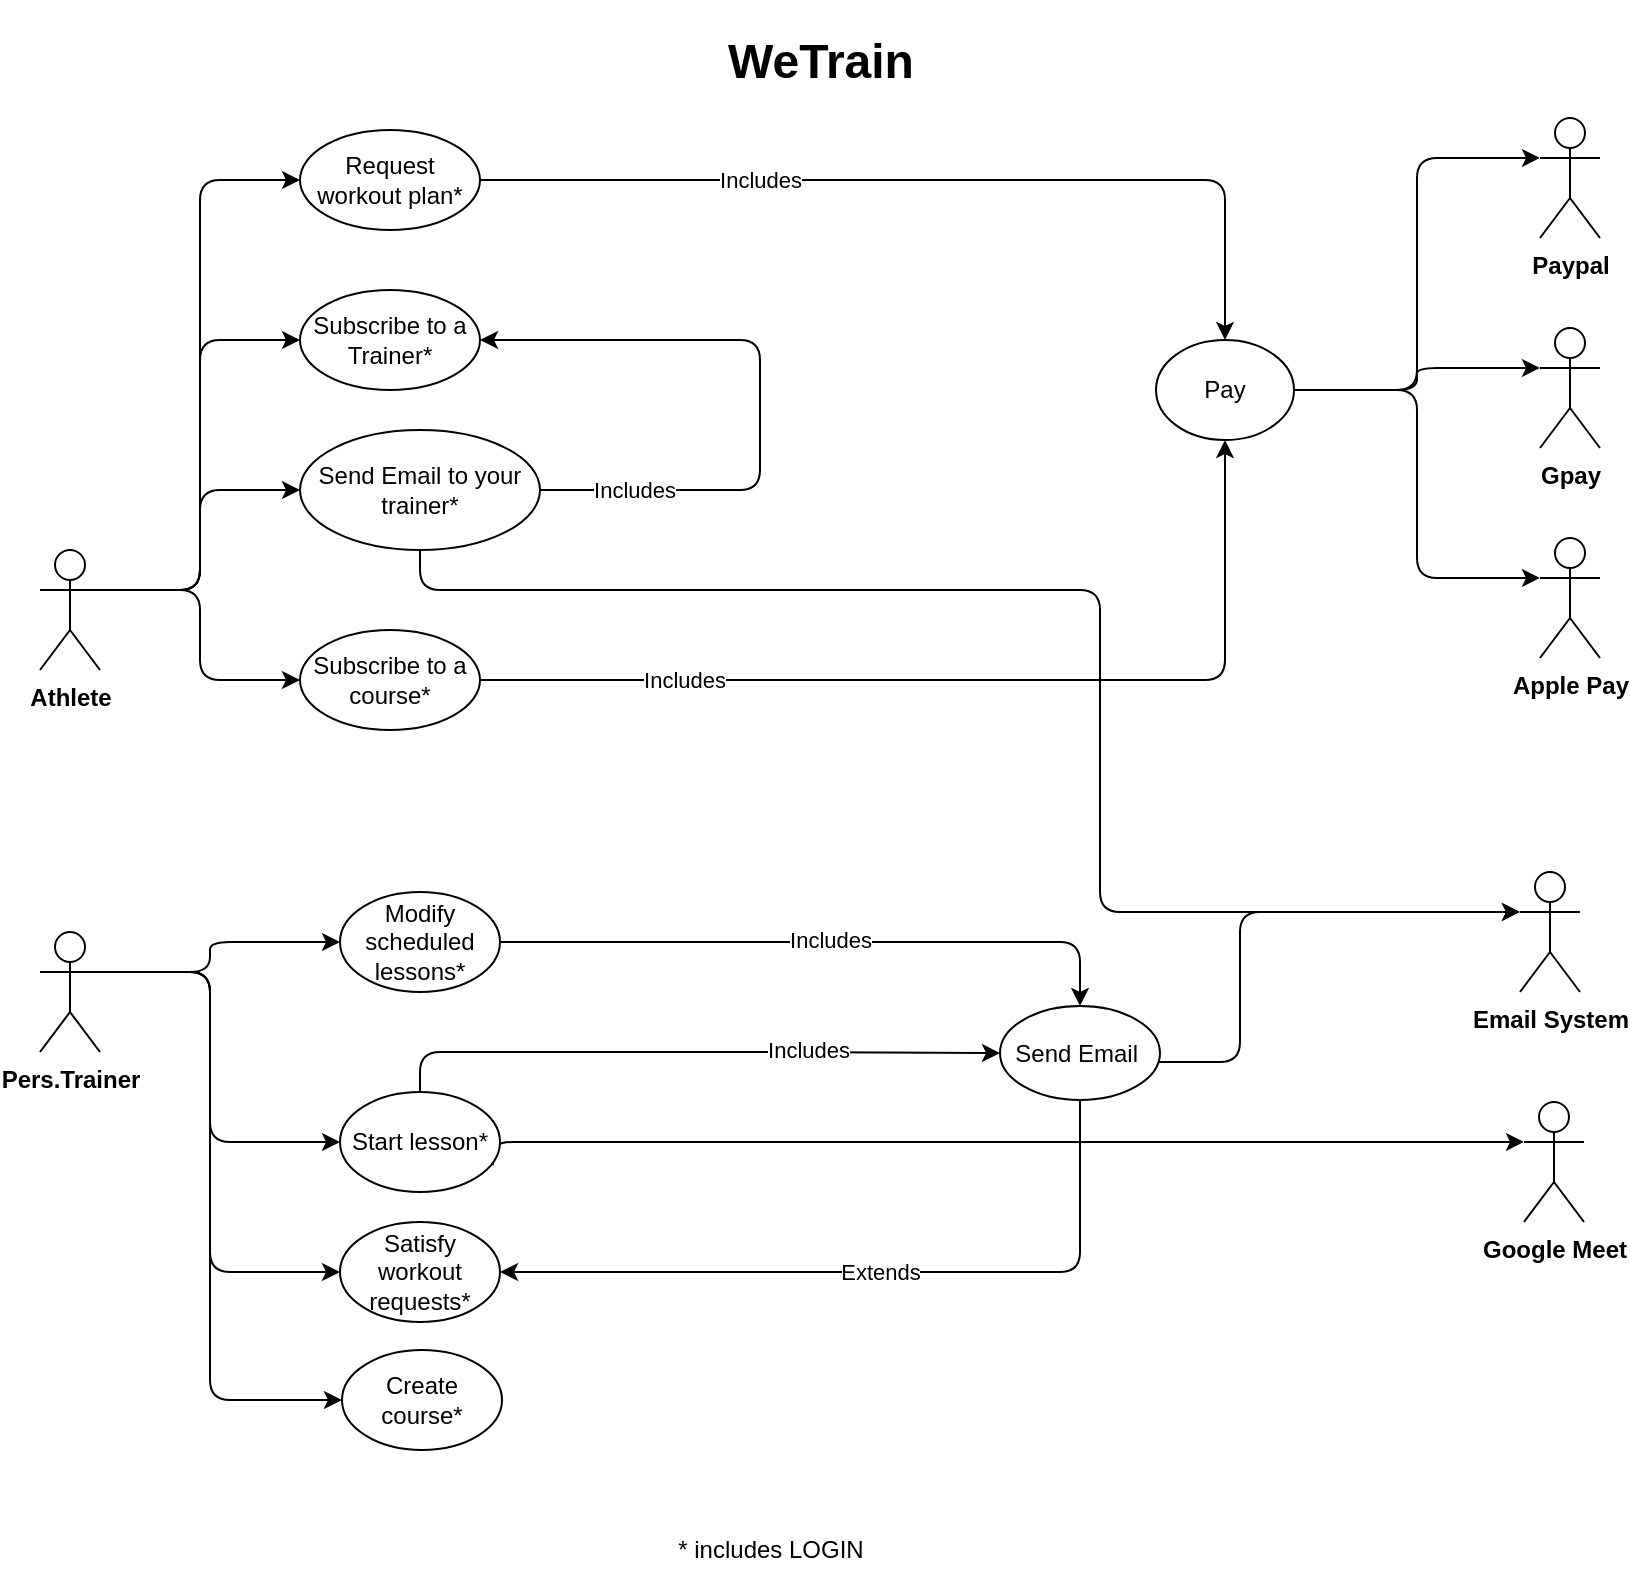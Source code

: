 <mxfile version="16.5.1" type="device"><diagram id="heDjnJoUL0jpEOGiXyep" name="Pagina-1"><mxGraphModel dx="1038" dy="641" grid="1" gridSize="10" guides="1" tooltips="1" connect="1" arrows="1" fold="1" page="1" pageScale="1" pageWidth="827" pageHeight="1169" math="0" shadow="0"><root><mxCell id="0"/><mxCell id="1" parent="0"/><mxCell id="hWXOvRztMWeQ3eAVVvtu-1" style="edgeStyle=orthogonalEdgeStyle;rounded=1;orthogonalLoop=1;jettySize=auto;html=1;exitX=1;exitY=0.333;exitDx=0;exitDy=0;exitPerimeter=0;entryX=0;entryY=0.5;entryDx=0;entryDy=0;" edge="1" parent="1" source="hWXOvRztMWeQ3eAVVvtu-6" target="hWXOvRztMWeQ3eAVVvtu-42"><mxGeometry relative="1" as="geometry"/></mxCell><mxCell id="hWXOvRztMWeQ3eAVVvtu-4" style="edgeStyle=orthogonalEdgeStyle;rounded=1;orthogonalLoop=1;jettySize=auto;html=1;exitX=1;exitY=0.333;exitDx=0;exitDy=0;exitPerimeter=0;entryX=0;entryY=0.5;entryDx=0;entryDy=0;" edge="1" parent="1" source="hWXOvRztMWeQ3eAVVvtu-6" target="hWXOvRztMWeQ3eAVVvtu-33"><mxGeometry relative="1" as="geometry"/></mxCell><mxCell id="hWXOvRztMWeQ3eAVVvtu-5" style="edgeStyle=orthogonalEdgeStyle;rounded=1;orthogonalLoop=1;jettySize=auto;html=1;exitX=1;exitY=0.333;exitDx=0;exitDy=0;exitPerimeter=0;entryX=0;entryY=0.5;entryDx=0;entryDy=0;" edge="1" parent="1" source="hWXOvRztMWeQ3eAVVvtu-6" target="hWXOvRztMWeQ3eAVVvtu-62"><mxGeometry relative="1" as="geometry"/></mxCell><mxCell id="hWXOvRztMWeQ3eAVVvtu-78" style="edgeStyle=orthogonalEdgeStyle;rounded=1;orthogonalLoop=1;jettySize=auto;html=1;exitX=1;exitY=0.333;exitDx=0;exitDy=0;exitPerimeter=0;entryX=0;entryY=0.5;entryDx=0;entryDy=0;" edge="1" parent="1" source="hWXOvRztMWeQ3eAVVvtu-6" target="hWXOvRztMWeQ3eAVVvtu-77"><mxGeometry relative="1" as="geometry"/></mxCell><mxCell id="hWXOvRztMWeQ3eAVVvtu-6" value="&lt;b&gt;Athlete&lt;/b&gt;" style="shape=umlActor;verticalLabelPosition=bottom;verticalAlign=top;html=1;outlineConnect=0;rounded=1;" vertex="1" parent="1"><mxGeometry x="30" y="290" width="30" height="60" as="geometry"/></mxCell><mxCell id="hWXOvRztMWeQ3eAVVvtu-7" style="edgeStyle=orthogonalEdgeStyle;rounded=1;orthogonalLoop=1;jettySize=auto;html=1;exitX=1;exitY=0.333;exitDx=0;exitDy=0;exitPerimeter=0;entryX=0;entryY=0.5;entryDx=0;entryDy=0;entryPerimeter=0;" edge="1" parent="1" source="hWXOvRztMWeQ3eAVVvtu-14" target="hWXOvRztMWeQ3eAVVvtu-24"><mxGeometry relative="1" as="geometry"><mxPoint x="55" y="501" as="sourcePoint"/><mxPoint x="175" y="486" as="targetPoint"/><Array as="points"><mxPoint x="115" y="501"/><mxPoint x="115" y="486"/></Array></mxGeometry></mxCell><mxCell id="hWXOvRztMWeQ3eAVVvtu-8" style="edgeStyle=orthogonalEdgeStyle;rounded=1;orthogonalLoop=1;jettySize=auto;html=1;exitX=1;exitY=0.333;exitDx=0;exitDy=0;exitPerimeter=0;entryX=0;entryY=0.5;entryDx=0;entryDy=0;" edge="1" parent="1" source="hWXOvRztMWeQ3eAVVvtu-14" target="hWXOvRztMWeQ3eAVVvtu-27"><mxGeometry relative="1" as="geometry"><mxPoint x="55" y="501" as="sourcePoint"/><mxPoint x="180" y="586" as="targetPoint"/><Array as="points"><mxPoint x="115" y="501"/><mxPoint x="115" y="586"/></Array></mxGeometry></mxCell><mxCell id="hWXOvRztMWeQ3eAVVvtu-9" style="edgeStyle=orthogonalEdgeStyle;rounded=1;orthogonalLoop=1;jettySize=auto;html=1;entryX=0;entryY=0.5;entryDx=0;entryDy=0;exitX=1;exitY=0.333;exitDx=0;exitDy=0;exitPerimeter=0;" edge="1" parent="1" source="hWXOvRztMWeQ3eAVVvtu-14" target="hWXOvRztMWeQ3eAVVvtu-43"><mxGeometry relative="1" as="geometry"><mxPoint x="45" y="501" as="sourcePoint"/><mxPoint x="180" y="746" as="targetPoint"/><Array as="points"><mxPoint x="115" y="501"/><mxPoint x="115" y="651"/></Array></mxGeometry></mxCell><mxCell id="hWXOvRztMWeQ3eAVVvtu-10" style="edgeStyle=orthogonalEdgeStyle;rounded=1;orthogonalLoop=1;jettySize=auto;html=1;exitX=1;exitY=0.333;exitDx=0;exitDy=0;exitPerimeter=0;entryX=0;entryY=0.5;entryDx=0;entryDy=0;" edge="1" parent="1" source="hWXOvRztMWeQ3eAVVvtu-14" target="hWXOvRztMWeQ3eAVVvtu-57"><mxGeometry relative="1" as="geometry"><mxPoint x="44" y="501" as="sourcePoint"/><mxPoint x="179" y="786" as="targetPoint"/><Array as="points"><mxPoint x="115" y="501"/><mxPoint x="115" y="715"/></Array></mxGeometry></mxCell><mxCell id="hWXOvRztMWeQ3eAVVvtu-14" value="&lt;b&gt;Pers.Trainer&lt;/b&gt;" style="shape=umlActor;verticalLabelPosition=bottom;verticalAlign=top;html=1;outlineConnect=0;rounded=1;" vertex="1" parent="1"><mxGeometry x="30" y="481" width="30" height="60" as="geometry"/></mxCell><mxCell id="hWXOvRztMWeQ3eAVVvtu-15" value="&lt;b&gt;Paypal&lt;/b&gt;" style="shape=umlActor;verticalLabelPosition=bottom;verticalAlign=top;html=1;outlineConnect=0;rounded=1;" vertex="1" parent="1"><mxGeometry x="780" y="74" width="30" height="60" as="geometry"/></mxCell><mxCell id="hWXOvRztMWeQ3eAVVvtu-16" value="&lt;b&gt;Gpay&lt;/b&gt;" style="shape=umlActor;verticalLabelPosition=bottom;verticalAlign=top;html=1;outlineConnect=0;rounded=1;" vertex="1" parent="1"><mxGeometry x="780" y="179" width="30" height="60" as="geometry"/></mxCell><mxCell id="hWXOvRztMWeQ3eAVVvtu-17" value="&lt;h1&gt;WeTrain&lt;/h1&gt;" style="text;html=1;align=center;verticalAlign=middle;resizable=0;points=[];autosize=1;strokeColor=none;fillColor=none;rounded=1;" vertex="1" parent="1"><mxGeometry x="365" y="21" width="110" height="50" as="geometry"/></mxCell><mxCell id="hWXOvRztMWeQ3eAVVvtu-21" style="edgeStyle=orthogonalEdgeStyle;rounded=1;orthogonalLoop=1;jettySize=auto;html=1;exitX=0.955;exitY=0.732;exitDx=0;exitDy=0;entryX=0;entryY=0.333;entryDx=0;entryDy=0;entryPerimeter=0;exitPerimeter=0;" edge="1" parent="1" source="hWXOvRztMWeQ3eAVVvtu-27" target="hWXOvRztMWeQ3eAVVvtu-49"><mxGeometry relative="1" as="geometry"><Array as="points"><mxPoint x="256" y="586"/></Array></mxGeometry></mxCell><mxCell id="hWXOvRztMWeQ3eAVVvtu-22" style="edgeStyle=orthogonalEdgeStyle;rounded=1;orthogonalLoop=1;jettySize=auto;html=1;exitX=1;exitY=0.5;exitDx=0;exitDy=0;entryX=0.5;entryY=0;entryDx=0;entryDy=0;" edge="1" parent="1" source="hWXOvRztMWeQ3eAVVvtu-24" target="hWXOvRztMWeQ3eAVVvtu-29"><mxGeometry relative="1" as="geometry"/></mxCell><mxCell id="hWXOvRztMWeQ3eAVVvtu-23" value="Includes" style="edgeLabel;html=1;align=center;verticalAlign=middle;resizable=0;points=[];rounded=1;" vertex="1" connectable="0" parent="hWXOvRztMWeQ3eAVVvtu-22"><mxGeometry x="0.023" y="-1" relative="1" as="geometry"><mxPoint y="-2" as="offset"/></mxGeometry></mxCell><mxCell id="hWXOvRztMWeQ3eAVVvtu-24" value="Modify scheduled lessons*" style="ellipse;whiteSpace=wrap;html=1;rounded=1;" vertex="1" parent="1"><mxGeometry x="180" y="461" width="80" height="50" as="geometry"/></mxCell><mxCell id="hWXOvRztMWeQ3eAVVvtu-25" style="edgeStyle=orthogonalEdgeStyle;rounded=1;orthogonalLoop=1;jettySize=auto;html=1;exitX=0.5;exitY=0;exitDx=0;exitDy=0;entryX=0;entryY=0.5;entryDx=0;entryDy=0;" edge="1" parent="1" source="hWXOvRztMWeQ3eAVVvtu-27" target="hWXOvRztMWeQ3eAVVvtu-29"><mxGeometry relative="1" as="geometry"/></mxCell><mxCell id="hWXOvRztMWeQ3eAVVvtu-26" value="Includes" style="edgeLabel;html=1;align=center;verticalAlign=middle;resizable=0;points=[];rounded=1;" vertex="1" connectable="0" parent="hWXOvRztMWeQ3eAVVvtu-25"><mxGeometry x="0.294" y="3" relative="1" as="geometry"><mxPoint x="13" y="1" as="offset"/></mxGeometry></mxCell><mxCell id="hWXOvRztMWeQ3eAVVvtu-27" value="Start lesson*" style="ellipse;whiteSpace=wrap;html=1;rounded=1;" vertex="1" parent="1"><mxGeometry x="180" y="561" width="80" height="50" as="geometry"/></mxCell><mxCell id="hWXOvRztMWeQ3eAVVvtu-28" style="edgeStyle=orthogonalEdgeStyle;rounded=1;orthogonalLoop=1;jettySize=auto;html=1;entryX=0;entryY=0.333;entryDx=0;entryDy=0;entryPerimeter=0;" edge="1" parent="1" source="hWXOvRztMWeQ3eAVVvtu-29" target="hWXOvRztMWeQ3eAVVvtu-59"><mxGeometry relative="1" as="geometry"><Array as="points"><mxPoint x="630" y="546"/><mxPoint x="630" y="471"/></Array></mxGeometry></mxCell><mxCell id="hWXOvRztMWeQ3eAVVvtu-29" value="Send Email&amp;nbsp;" style="ellipse;whiteSpace=wrap;html=1;rounded=1;" vertex="1" parent="1"><mxGeometry x="510" y="518" width="80" height="47" as="geometry"/></mxCell><mxCell id="hWXOvRztMWeQ3eAVVvtu-30" style="edgeStyle=orthogonalEdgeStyle;rounded=1;orthogonalLoop=1;jettySize=auto;html=1;entryX=1;entryY=0.5;entryDx=0;entryDy=0;exitX=1;exitY=0.5;exitDx=0;exitDy=0;" edge="1" parent="1" source="hWXOvRztMWeQ3eAVVvtu-33" target="hWXOvRztMWeQ3eAVVvtu-77"><mxGeometry relative="1" as="geometry"><mxPoint x="480" y="180" as="targetPoint"/><Array as="points"><mxPoint x="390" y="260"/><mxPoint x="390" y="185"/></Array></mxGeometry></mxCell><mxCell id="hWXOvRztMWeQ3eAVVvtu-31" value="Includes" style="edgeLabel;html=1;align=center;verticalAlign=middle;resizable=0;points=[];rounded=1;" vertex="1" connectable="0" parent="hWXOvRztMWeQ3eAVVvtu-30"><mxGeometry x="-0.612" y="1" relative="1" as="geometry"><mxPoint x="-16" y="1" as="offset"/></mxGeometry></mxCell><mxCell id="hWXOvRztMWeQ3eAVVvtu-32" style="edgeStyle=orthogonalEdgeStyle;rounded=1;orthogonalLoop=1;jettySize=auto;html=1;exitX=0.5;exitY=1;exitDx=0;exitDy=0;entryX=0;entryY=0.333;entryDx=0;entryDy=0;entryPerimeter=0;" edge="1" parent="1" source="hWXOvRztMWeQ3eAVVvtu-33" target="hWXOvRztMWeQ3eAVVvtu-59"><mxGeometry relative="1" as="geometry"><Array as="points"><mxPoint x="220" y="310"/><mxPoint x="560" y="310"/><mxPoint x="560" y="471"/></Array></mxGeometry></mxCell><mxCell id="hWXOvRztMWeQ3eAVVvtu-33" value="Send Email to your trainer*" style="ellipse;whiteSpace=wrap;html=1;rounded=1;" vertex="1" parent="1"><mxGeometry x="160" y="230" width="120" height="60" as="geometry"/></mxCell><mxCell id="hWXOvRztMWeQ3eAVVvtu-40" style="edgeStyle=orthogonalEdgeStyle;rounded=1;orthogonalLoop=1;jettySize=auto;html=1;exitX=1;exitY=0.5;exitDx=0;exitDy=0;entryX=0.5;entryY=0;entryDx=0;entryDy=0;" edge="1" parent="1" source="hWXOvRztMWeQ3eAVVvtu-42" target="hWXOvRztMWeQ3eAVVvtu-47"><mxGeometry relative="1" as="geometry"><Array as="points"><mxPoint x="623" y="105"/></Array><mxPoint x="480" y="130" as="targetPoint"/></mxGeometry></mxCell><mxCell id="hWXOvRztMWeQ3eAVVvtu-41" value="Includes" style="edgeLabel;html=1;align=center;verticalAlign=middle;resizable=0;points=[];rounded=1;" vertex="1" connectable="0" parent="hWXOvRztMWeQ3eAVVvtu-40"><mxGeometry x="-0.756" relative="1" as="geometry"><mxPoint x="85" as="offset"/></mxGeometry></mxCell><mxCell id="hWXOvRztMWeQ3eAVVvtu-42" value="Request workout plan*" style="ellipse;whiteSpace=wrap;html=1;rounded=1;" vertex="1" parent="1"><mxGeometry x="160" y="80" width="90" height="50" as="geometry"/></mxCell><mxCell id="hWXOvRztMWeQ3eAVVvtu-43" value="Satisfy workout requests*" style="ellipse;whiteSpace=wrap;html=1;rounded=1;" vertex="1" parent="1"><mxGeometry x="180" y="626" width="80" height="50" as="geometry"/></mxCell><mxCell id="hWXOvRztMWeQ3eAVVvtu-44" style="edgeStyle=orthogonalEdgeStyle;rounded=1;orthogonalLoop=1;jettySize=auto;html=1;exitX=1;exitY=0.5;exitDx=0;exitDy=0;entryX=0;entryY=0.333;entryDx=0;entryDy=0;entryPerimeter=0;" edge="1" parent="1" source="hWXOvRztMWeQ3eAVVvtu-47" target="hWXOvRztMWeQ3eAVVvtu-15"><mxGeometry relative="1" as="geometry"/></mxCell><mxCell id="hWXOvRztMWeQ3eAVVvtu-45" style="edgeStyle=orthogonalEdgeStyle;rounded=1;orthogonalLoop=1;jettySize=auto;html=1;exitX=1;exitY=0.5;exitDx=0;exitDy=0;entryX=0;entryY=0.333;entryDx=0;entryDy=0;entryPerimeter=0;" edge="1" parent="1" source="hWXOvRztMWeQ3eAVVvtu-47" target="hWXOvRztMWeQ3eAVVvtu-16"><mxGeometry relative="1" as="geometry"/></mxCell><mxCell id="hWXOvRztMWeQ3eAVVvtu-46" style="edgeStyle=orthogonalEdgeStyle;rounded=1;orthogonalLoop=1;jettySize=auto;html=1;exitX=1;exitY=0.5;exitDx=0;exitDy=0;entryX=0;entryY=0.333;entryDx=0;entryDy=0;entryPerimeter=0;" edge="1" parent="1" source="hWXOvRztMWeQ3eAVVvtu-47" target="hWXOvRztMWeQ3eAVVvtu-48"><mxGeometry relative="1" as="geometry"/></mxCell><mxCell id="hWXOvRztMWeQ3eAVVvtu-47" value="Pay" style="ellipse;whiteSpace=wrap;html=1;rounded=1;" vertex="1" parent="1"><mxGeometry x="588" y="185" width="69" height="50" as="geometry"/></mxCell><mxCell id="hWXOvRztMWeQ3eAVVvtu-48" value="&lt;b&gt;Apple Pay&lt;/b&gt;" style="shape=umlActor;verticalLabelPosition=bottom;verticalAlign=top;html=1;outlineConnect=0;rounded=1;" vertex="1" parent="1"><mxGeometry x="780" y="284" width="30" height="60" as="geometry"/></mxCell><mxCell id="hWXOvRztMWeQ3eAVVvtu-49" value="&lt;b&gt;Google Meet&lt;br&gt;&lt;/b&gt;" style="shape=umlActor;verticalLabelPosition=bottom;verticalAlign=top;html=1;outlineConnect=0;rounded=1;" vertex="1" parent="1"><mxGeometry x="772" y="566" width="30" height="60" as="geometry"/></mxCell><mxCell id="hWXOvRztMWeQ3eAVVvtu-57" value="Create course*" style="ellipse;whiteSpace=wrap;html=1;rounded=1;" vertex="1" parent="1"><mxGeometry x="181" y="690" width="80" height="50" as="geometry"/></mxCell><mxCell id="hWXOvRztMWeQ3eAVVvtu-58" value="* includes LOGIN" style="text;html=1;align=center;verticalAlign=middle;resizable=0;points=[];autosize=1;strokeColor=none;fillColor=none;rounded=1;" vertex="1" parent="1"><mxGeometry x="340" y="780" width="110" height="20" as="geometry"/></mxCell><mxCell id="hWXOvRztMWeQ3eAVVvtu-59" value="&lt;b&gt;Email System&lt;br&gt;&lt;/b&gt;" style="shape=umlActor;verticalLabelPosition=bottom;verticalAlign=top;html=1;outlineConnect=0;rounded=1;" vertex="1" parent="1"><mxGeometry x="770" y="451" width="30" height="60" as="geometry"/></mxCell><mxCell id="hWXOvRztMWeQ3eAVVvtu-60" style="edgeStyle=orthogonalEdgeStyle;rounded=1;orthogonalLoop=1;jettySize=auto;html=1;entryX=0.5;entryY=1;entryDx=0;entryDy=0;" edge="1" parent="1" source="hWXOvRztMWeQ3eAVVvtu-62" target="hWXOvRztMWeQ3eAVVvtu-47"><mxGeometry relative="1" as="geometry"/></mxCell><mxCell id="hWXOvRztMWeQ3eAVVvtu-61" value="Includes" style="edgeLabel;html=1;align=center;verticalAlign=middle;resizable=0;points=[];rounded=1;" vertex="1" connectable="0" parent="hWXOvRztMWeQ3eAVVvtu-60"><mxGeometry x="-0.587" y="-3" relative="1" as="geometry"><mxPoint y="-3" as="offset"/></mxGeometry></mxCell><mxCell id="hWXOvRztMWeQ3eAVVvtu-62" value="Subscribe to a course*" style="ellipse;whiteSpace=wrap;html=1;rounded=1;" vertex="1" parent="1"><mxGeometry x="160" y="330" width="90" height="50" as="geometry"/></mxCell><mxCell id="hWXOvRztMWeQ3eAVVvtu-67" style="edgeStyle=orthogonalEdgeStyle;rounded=1;orthogonalLoop=1;jettySize=auto;html=1;exitX=0.5;exitY=1;exitDx=0;exitDy=0;entryX=1;entryY=0.5;entryDx=0;entryDy=0;" edge="1" parent="1" source="hWXOvRztMWeQ3eAVVvtu-29" target="hWXOvRztMWeQ3eAVVvtu-43"><mxGeometry relative="1" as="geometry"/></mxCell><mxCell id="hWXOvRztMWeQ3eAVVvtu-68" value="Extends" style="edgeLabel;html=1;align=center;verticalAlign=middle;resizable=0;points=[];rounded=1;" vertex="1" connectable="0" parent="hWXOvRztMWeQ3eAVVvtu-67"><mxGeometry x="-0.01" relative="1" as="geometry"><mxPoint as="offset"/></mxGeometry></mxCell><mxCell id="hWXOvRztMWeQ3eAVVvtu-77" value="Subscribe to a Trainer*" style="ellipse;whiteSpace=wrap;html=1;rounded=1;" vertex="1" parent="1"><mxGeometry x="160" y="160" width="90" height="50" as="geometry"/></mxCell></root></mxGraphModel></diagram></mxfile>